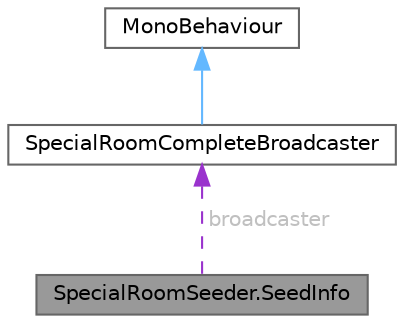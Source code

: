 digraph "SpecialRoomSeeder.SeedInfo"
{
 // LATEX_PDF_SIZE
  bgcolor="transparent";
  edge [fontname=Helvetica,fontsize=10,labelfontname=Helvetica,labelfontsize=10];
  node [fontname=Helvetica,fontsize=10,shape=box,height=0.2,width=0.4];
  Node1 [id="Node000001",label="SpecialRoomSeeder.SeedInfo",height=0.2,width=0.4,color="gray40", fillcolor="grey60", style="filled", fontcolor="black",tooltip="Data returned after seeding: tilemaps, occupied rect and (optional) broadcaster."];
  Node2 -> Node1 [id="edge1_Node000001_Node000002",dir="back",color="darkorchid3",style="dashed",tooltip=" ",label=<<TABLE CELLBORDER="0" BORDER="0"><TR><TD VALIGN="top" ALIGN="LEFT" CELLPADDING="1" CELLSPACING="0">broadcaster</TD></TR>
</TABLE>> ,fontcolor="grey" ];
  Node2 [id="Node000002",label="SpecialRoomCompleteBroadcaster",height=0.2,width=0.4,color="gray40", fillcolor="white", style="filled",URL="$class_special_room_complete_broadcaster.html",tooltip=" "];
  Node3 -> Node2 [id="edge2_Node000002_Node000003",dir="back",color="steelblue1",style="solid",tooltip=" "];
  Node3 [id="Node000003",label="MonoBehaviour",height=0.2,width=0.4,color="gray40", fillcolor="white", style="filled",tooltip=" "];
}

